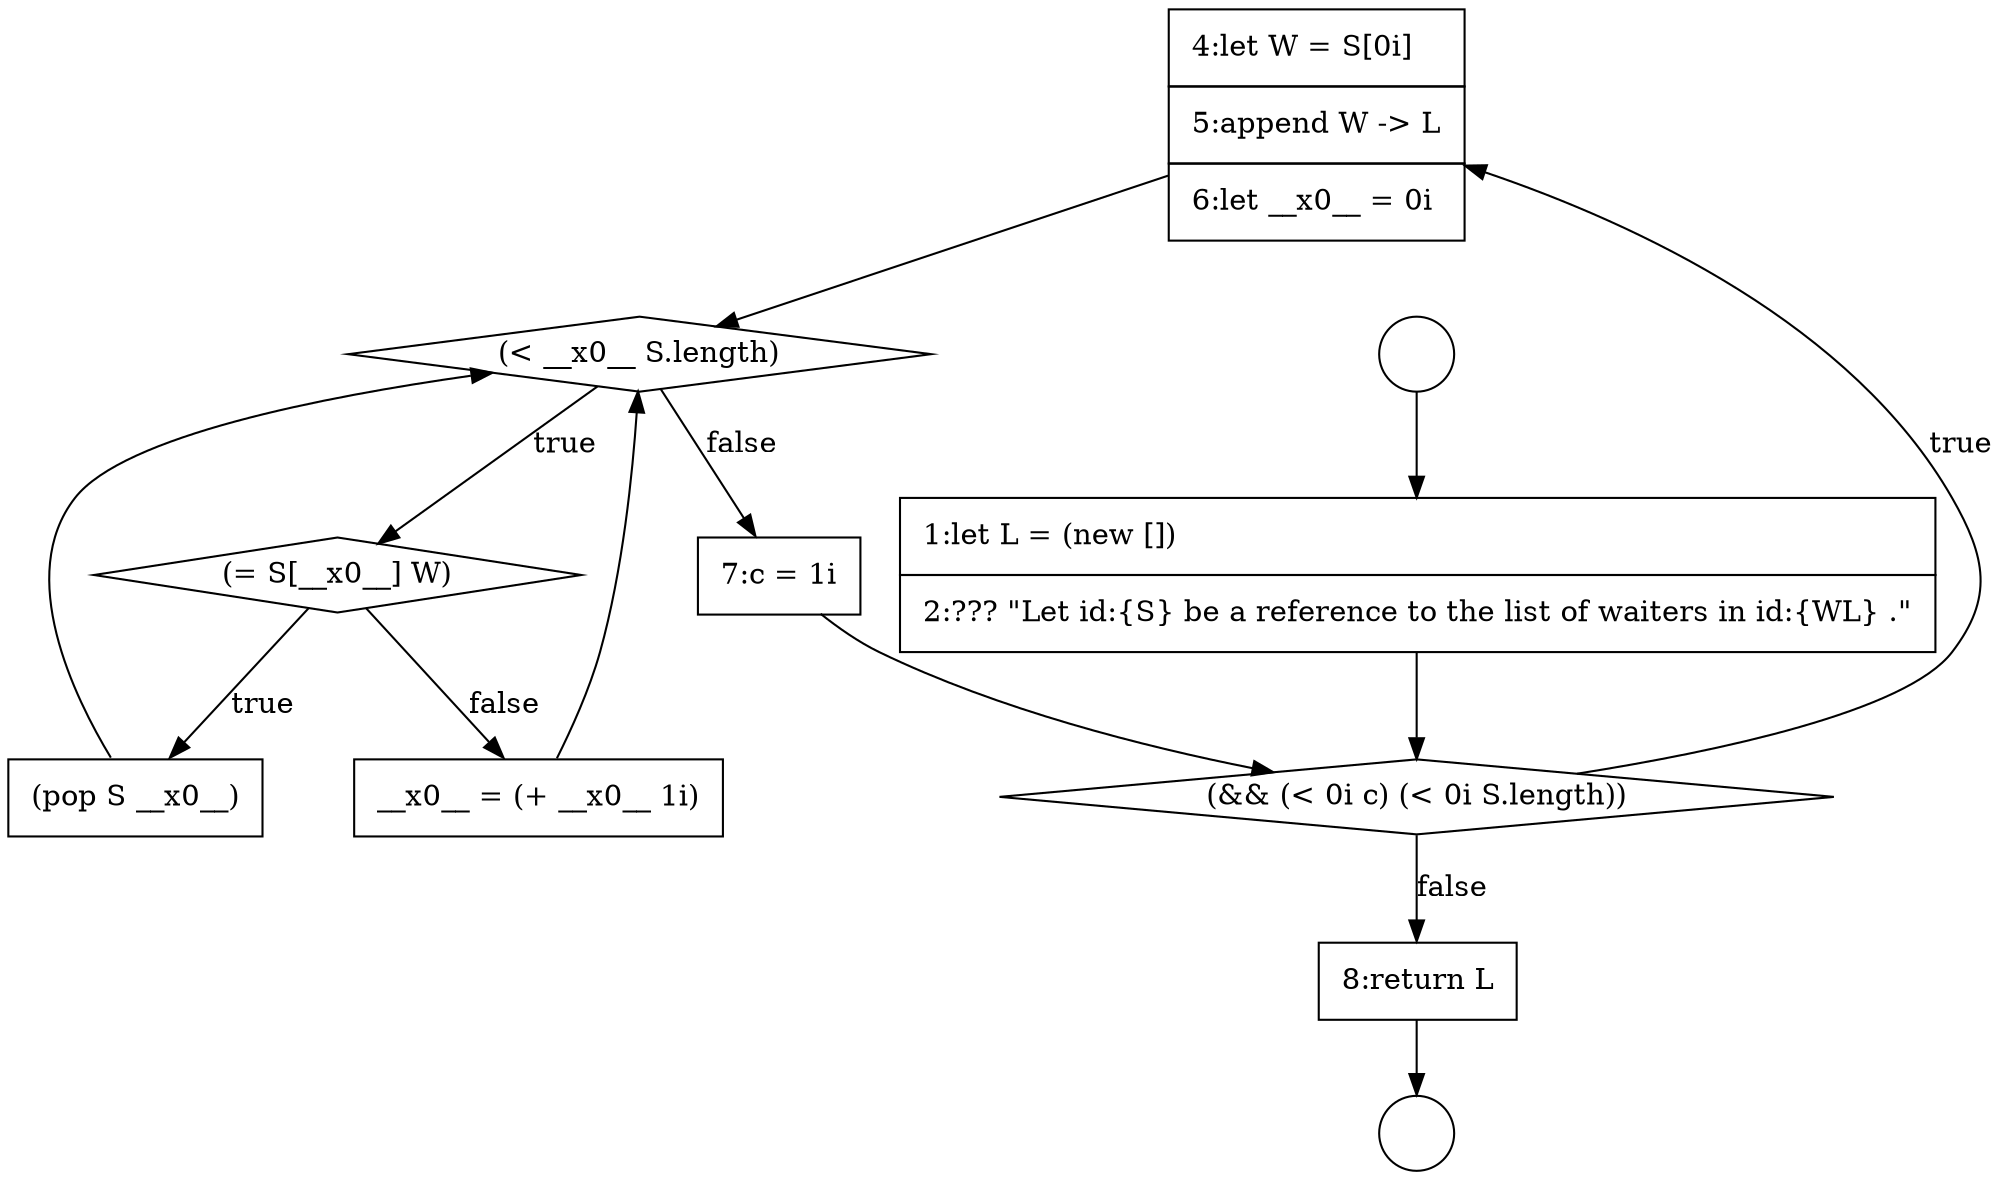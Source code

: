 digraph {
  node16591 [shape=none, margin=0, label=<<font color="black">
    <table border="0" cellborder="1" cellspacing="0" cellpadding="10">
      <tr><td align="left">4:let W = S[0i]</td></tr>
      <tr><td align="left">5:append W -&gt; L</td></tr>
      <tr><td align="left">6:let __x0__ = 0i</td></tr>
    </table>
  </font>> color="black" fillcolor="white" style=filled]
  node16587 [shape=circle label=" " color="black" fillcolor="white" style=filled]
  node16594 [shape=none, margin=0, label=<<font color="black">
    <table border="0" cellborder="1" cellspacing="0" cellpadding="10">
      <tr><td align="left">(pop S __x0__)</td></tr>
    </table>
  </font>> color="black" fillcolor="white" style=filled]
  node16588 [shape=circle label=" " color="black" fillcolor="white" style=filled]
  node16593 [shape=diamond, label=<<font color="black">(= S[__x0__] W)</font>> color="black" fillcolor="white" style=filled]
  node16596 [shape=none, margin=0, label=<<font color="black">
    <table border="0" cellborder="1" cellspacing="0" cellpadding="10">
      <tr><td align="left">7:c = 1i</td></tr>
    </table>
  </font>> color="black" fillcolor="white" style=filled]
  node16589 [shape=none, margin=0, label=<<font color="black">
    <table border="0" cellborder="1" cellspacing="0" cellpadding="10">
      <tr><td align="left">1:let L = (new [])</td></tr>
      <tr><td align="left">2:??? &quot;Let id:{S} be a reference to the list of waiters in id:{WL} .&quot;</td></tr>
    </table>
  </font>> color="black" fillcolor="white" style=filled]
  node16590 [shape=diamond, label=<<font color="black">(&amp;&amp; (&lt; 0i c) (&lt; 0i S.length))</font>> color="black" fillcolor="white" style=filled]
  node16595 [shape=none, margin=0, label=<<font color="black">
    <table border="0" cellborder="1" cellspacing="0" cellpadding="10">
      <tr><td align="left">__x0__ = (+ __x0__ 1i)</td></tr>
    </table>
  </font>> color="black" fillcolor="white" style=filled]
  node16592 [shape=diamond, label=<<font color="black">(&lt; __x0__ S.length)</font>> color="black" fillcolor="white" style=filled]
  node16597 [shape=none, margin=0, label=<<font color="black">
    <table border="0" cellborder="1" cellspacing="0" cellpadding="10">
      <tr><td align="left">8:return L</td></tr>
    </table>
  </font>> color="black" fillcolor="white" style=filled]
  node16593 -> node16594 [label=<<font color="black">true</font>> color="black"]
  node16593 -> node16595 [label=<<font color="black">false</font>> color="black"]
  node16597 -> node16588 [ color="black"]
  node16594 -> node16592 [ color="black"]
  node16595 -> node16592 [ color="black"]
  node16587 -> node16589 [ color="black"]
  node16596 -> node16590 [ color="black"]
  node16592 -> node16593 [label=<<font color="black">true</font>> color="black"]
  node16592 -> node16596 [label=<<font color="black">false</font>> color="black"]
  node16591 -> node16592 [ color="black"]
  node16590 -> node16591 [label=<<font color="black">true</font>> color="black"]
  node16590 -> node16597 [label=<<font color="black">false</font>> color="black"]
  node16589 -> node16590 [ color="black"]
}
